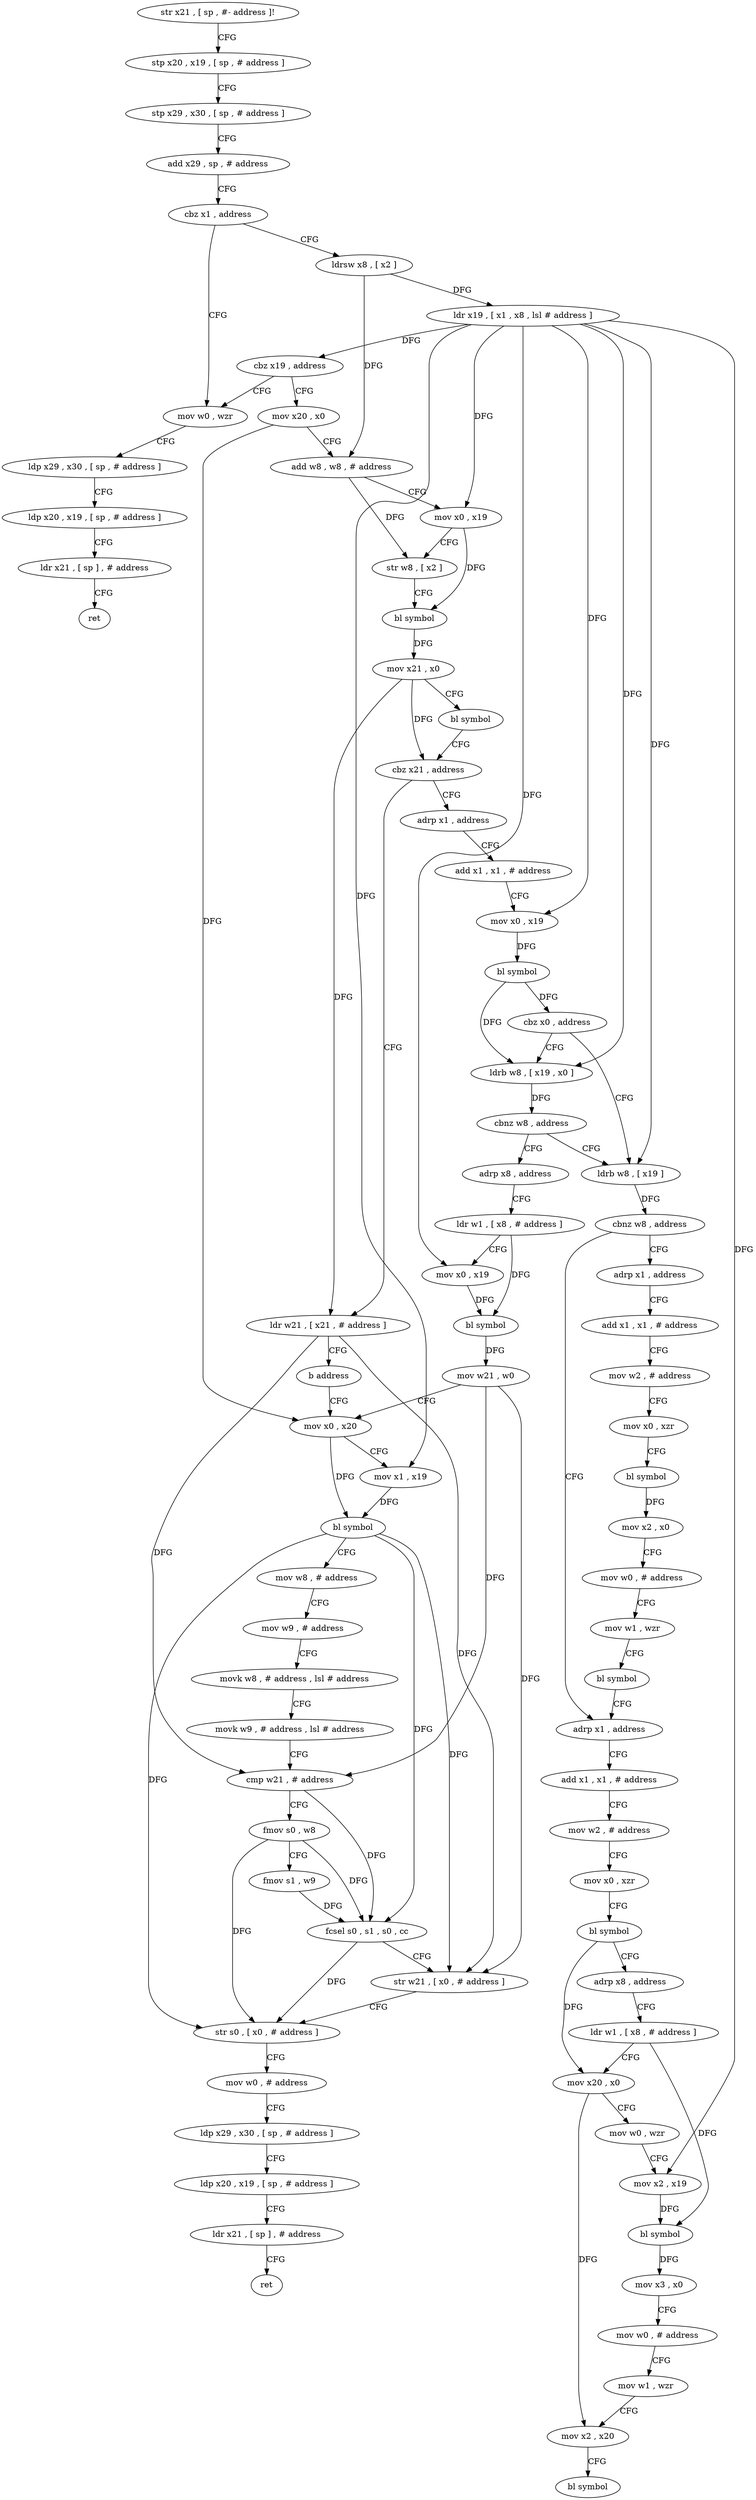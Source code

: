 digraph "func" {
"4255252" [label = "str x21 , [ sp , #- address ]!" ]
"4255256" [label = "stp x20 , x19 , [ sp , # address ]" ]
"4255260" [label = "stp x29 , x30 , [ sp , # address ]" ]
"4255264" [label = "add x29 , sp , # address" ]
"4255268" [label = "cbz x1 , address" ]
"4255324" [label = "mov w0 , wzr" ]
"4255272" [label = "ldrsw x8 , [ x2 ]" ]
"4255328" [label = "ldp x29 , x30 , [ sp , # address ]" ]
"4255332" [label = "ldp x20 , x19 , [ sp , # address ]" ]
"4255336" [label = "ldr x21 , [ sp ] , # address" ]
"4255340" [label = "ret" ]
"4255276" [label = "ldr x19 , [ x1 , x8 , lsl # address ]" ]
"4255280" [label = "cbz x19 , address" ]
"4255284" [label = "mov x20 , x0" ]
"4255288" [label = "add w8 , w8 , # address" ]
"4255292" [label = "mov x0 , x19" ]
"4255296" [label = "str w8 , [ x2 ]" ]
"4255300" [label = "bl symbol" ]
"4255304" [label = "mov x21 , x0" ]
"4255308" [label = "bl symbol" ]
"4255312" [label = "cbz x21 , address" ]
"4255344" [label = "adrp x1 , address" ]
"4255316" [label = "ldr w21 , [ x21 , # address ]" ]
"4255348" [label = "add x1 , x1 , # address" ]
"4255352" [label = "mov x0 , x19" ]
"4255356" [label = "bl symbol" ]
"4255360" [label = "cbz x0 , address" ]
"4255464" [label = "ldrb w8 , [ x19 ]" ]
"4255364" [label = "ldrb w8 , [ x19 , x0 ]" ]
"4255320" [label = "b address" ]
"4255392" [label = "mov x0 , x20" ]
"4255468" [label = "cbnz w8 , address" ]
"4255508" [label = "adrp x1 , address" ]
"4255472" [label = "adrp x1 , address" ]
"4255368" [label = "cbnz w8 , address" ]
"4255372" [label = "adrp x8 , address" ]
"4255396" [label = "mov x1 , x19" ]
"4255400" [label = "bl symbol" ]
"4255404" [label = "mov w8 , # address" ]
"4255408" [label = "mov w9 , # address" ]
"4255412" [label = "movk w8 , # address , lsl # address" ]
"4255416" [label = "movk w9 , # address , lsl # address" ]
"4255420" [label = "cmp w21 , # address" ]
"4255424" [label = "fmov s0 , w8" ]
"4255428" [label = "fmov s1 , w9" ]
"4255432" [label = "fcsel s0 , s1 , s0 , cc" ]
"4255436" [label = "str w21 , [ x0 , # address ]" ]
"4255440" [label = "str s0 , [ x0 , # address ]" ]
"4255444" [label = "mov w0 , # address" ]
"4255448" [label = "ldp x29 , x30 , [ sp , # address ]" ]
"4255452" [label = "ldp x20 , x19 , [ sp , # address ]" ]
"4255456" [label = "ldr x21 , [ sp ] , # address" ]
"4255460" [label = "ret" ]
"4255512" [label = "add x1 , x1 , # address" ]
"4255516" [label = "mov w2 , # address" ]
"4255520" [label = "mov x0 , xzr" ]
"4255524" [label = "bl symbol" ]
"4255528" [label = "adrp x8 , address" ]
"4255532" [label = "ldr w1 , [ x8 , # address ]" ]
"4255536" [label = "mov x20 , x0" ]
"4255540" [label = "mov w0 , wzr" ]
"4255544" [label = "mov x2 , x19" ]
"4255548" [label = "bl symbol" ]
"4255552" [label = "mov x3 , x0" ]
"4255556" [label = "mov w0 , # address" ]
"4255560" [label = "mov w1 , wzr" ]
"4255564" [label = "mov x2 , x20" ]
"4255568" [label = "bl symbol" ]
"4255476" [label = "add x1 , x1 , # address" ]
"4255480" [label = "mov w2 , # address" ]
"4255484" [label = "mov x0 , xzr" ]
"4255488" [label = "bl symbol" ]
"4255492" [label = "mov x2 , x0" ]
"4255496" [label = "mov w0 , # address" ]
"4255500" [label = "mov w1 , wzr" ]
"4255504" [label = "bl symbol" ]
"4255376" [label = "ldr w1 , [ x8 , # address ]" ]
"4255380" [label = "mov x0 , x19" ]
"4255384" [label = "bl symbol" ]
"4255388" [label = "mov w21 , w0" ]
"4255252" -> "4255256" [ label = "CFG" ]
"4255256" -> "4255260" [ label = "CFG" ]
"4255260" -> "4255264" [ label = "CFG" ]
"4255264" -> "4255268" [ label = "CFG" ]
"4255268" -> "4255324" [ label = "CFG" ]
"4255268" -> "4255272" [ label = "CFG" ]
"4255324" -> "4255328" [ label = "CFG" ]
"4255272" -> "4255276" [ label = "DFG" ]
"4255272" -> "4255288" [ label = "DFG" ]
"4255328" -> "4255332" [ label = "CFG" ]
"4255332" -> "4255336" [ label = "CFG" ]
"4255336" -> "4255340" [ label = "CFG" ]
"4255276" -> "4255280" [ label = "DFG" ]
"4255276" -> "4255292" [ label = "DFG" ]
"4255276" -> "4255352" [ label = "DFG" ]
"4255276" -> "4255464" [ label = "DFG" ]
"4255276" -> "4255364" [ label = "DFG" ]
"4255276" -> "4255396" [ label = "DFG" ]
"4255276" -> "4255544" [ label = "DFG" ]
"4255276" -> "4255380" [ label = "DFG" ]
"4255280" -> "4255324" [ label = "CFG" ]
"4255280" -> "4255284" [ label = "CFG" ]
"4255284" -> "4255288" [ label = "CFG" ]
"4255284" -> "4255392" [ label = "DFG" ]
"4255288" -> "4255292" [ label = "CFG" ]
"4255288" -> "4255296" [ label = "DFG" ]
"4255292" -> "4255296" [ label = "CFG" ]
"4255292" -> "4255300" [ label = "DFG" ]
"4255296" -> "4255300" [ label = "CFG" ]
"4255300" -> "4255304" [ label = "DFG" ]
"4255304" -> "4255308" [ label = "CFG" ]
"4255304" -> "4255312" [ label = "DFG" ]
"4255304" -> "4255316" [ label = "DFG" ]
"4255308" -> "4255312" [ label = "CFG" ]
"4255312" -> "4255344" [ label = "CFG" ]
"4255312" -> "4255316" [ label = "CFG" ]
"4255344" -> "4255348" [ label = "CFG" ]
"4255316" -> "4255320" [ label = "CFG" ]
"4255316" -> "4255420" [ label = "DFG" ]
"4255316" -> "4255436" [ label = "DFG" ]
"4255348" -> "4255352" [ label = "CFG" ]
"4255352" -> "4255356" [ label = "DFG" ]
"4255356" -> "4255360" [ label = "DFG" ]
"4255356" -> "4255364" [ label = "DFG" ]
"4255360" -> "4255464" [ label = "CFG" ]
"4255360" -> "4255364" [ label = "CFG" ]
"4255464" -> "4255468" [ label = "DFG" ]
"4255364" -> "4255368" [ label = "DFG" ]
"4255320" -> "4255392" [ label = "CFG" ]
"4255392" -> "4255396" [ label = "CFG" ]
"4255392" -> "4255400" [ label = "DFG" ]
"4255468" -> "4255508" [ label = "CFG" ]
"4255468" -> "4255472" [ label = "CFG" ]
"4255508" -> "4255512" [ label = "CFG" ]
"4255472" -> "4255476" [ label = "CFG" ]
"4255368" -> "4255464" [ label = "CFG" ]
"4255368" -> "4255372" [ label = "CFG" ]
"4255372" -> "4255376" [ label = "CFG" ]
"4255396" -> "4255400" [ label = "DFG" ]
"4255400" -> "4255404" [ label = "CFG" ]
"4255400" -> "4255436" [ label = "DFG" ]
"4255400" -> "4255440" [ label = "DFG" ]
"4255400" -> "4255432" [ label = "DFG" ]
"4255404" -> "4255408" [ label = "CFG" ]
"4255408" -> "4255412" [ label = "CFG" ]
"4255412" -> "4255416" [ label = "CFG" ]
"4255416" -> "4255420" [ label = "CFG" ]
"4255420" -> "4255424" [ label = "CFG" ]
"4255420" -> "4255432" [ label = "DFG" ]
"4255424" -> "4255428" [ label = "CFG" ]
"4255424" -> "4255432" [ label = "DFG" ]
"4255424" -> "4255440" [ label = "DFG" ]
"4255428" -> "4255432" [ label = "DFG" ]
"4255432" -> "4255436" [ label = "CFG" ]
"4255432" -> "4255440" [ label = "DFG" ]
"4255436" -> "4255440" [ label = "CFG" ]
"4255440" -> "4255444" [ label = "CFG" ]
"4255444" -> "4255448" [ label = "CFG" ]
"4255448" -> "4255452" [ label = "CFG" ]
"4255452" -> "4255456" [ label = "CFG" ]
"4255456" -> "4255460" [ label = "CFG" ]
"4255512" -> "4255516" [ label = "CFG" ]
"4255516" -> "4255520" [ label = "CFG" ]
"4255520" -> "4255524" [ label = "CFG" ]
"4255524" -> "4255528" [ label = "CFG" ]
"4255524" -> "4255536" [ label = "DFG" ]
"4255528" -> "4255532" [ label = "CFG" ]
"4255532" -> "4255536" [ label = "CFG" ]
"4255532" -> "4255548" [ label = "DFG" ]
"4255536" -> "4255540" [ label = "CFG" ]
"4255536" -> "4255564" [ label = "DFG" ]
"4255540" -> "4255544" [ label = "CFG" ]
"4255544" -> "4255548" [ label = "DFG" ]
"4255548" -> "4255552" [ label = "DFG" ]
"4255552" -> "4255556" [ label = "CFG" ]
"4255556" -> "4255560" [ label = "CFG" ]
"4255560" -> "4255564" [ label = "CFG" ]
"4255564" -> "4255568" [ label = "CFG" ]
"4255476" -> "4255480" [ label = "CFG" ]
"4255480" -> "4255484" [ label = "CFG" ]
"4255484" -> "4255488" [ label = "CFG" ]
"4255488" -> "4255492" [ label = "DFG" ]
"4255492" -> "4255496" [ label = "CFG" ]
"4255496" -> "4255500" [ label = "CFG" ]
"4255500" -> "4255504" [ label = "CFG" ]
"4255504" -> "4255508" [ label = "CFG" ]
"4255376" -> "4255380" [ label = "CFG" ]
"4255376" -> "4255384" [ label = "DFG" ]
"4255380" -> "4255384" [ label = "DFG" ]
"4255384" -> "4255388" [ label = "DFG" ]
"4255388" -> "4255392" [ label = "CFG" ]
"4255388" -> "4255420" [ label = "DFG" ]
"4255388" -> "4255436" [ label = "DFG" ]
}
